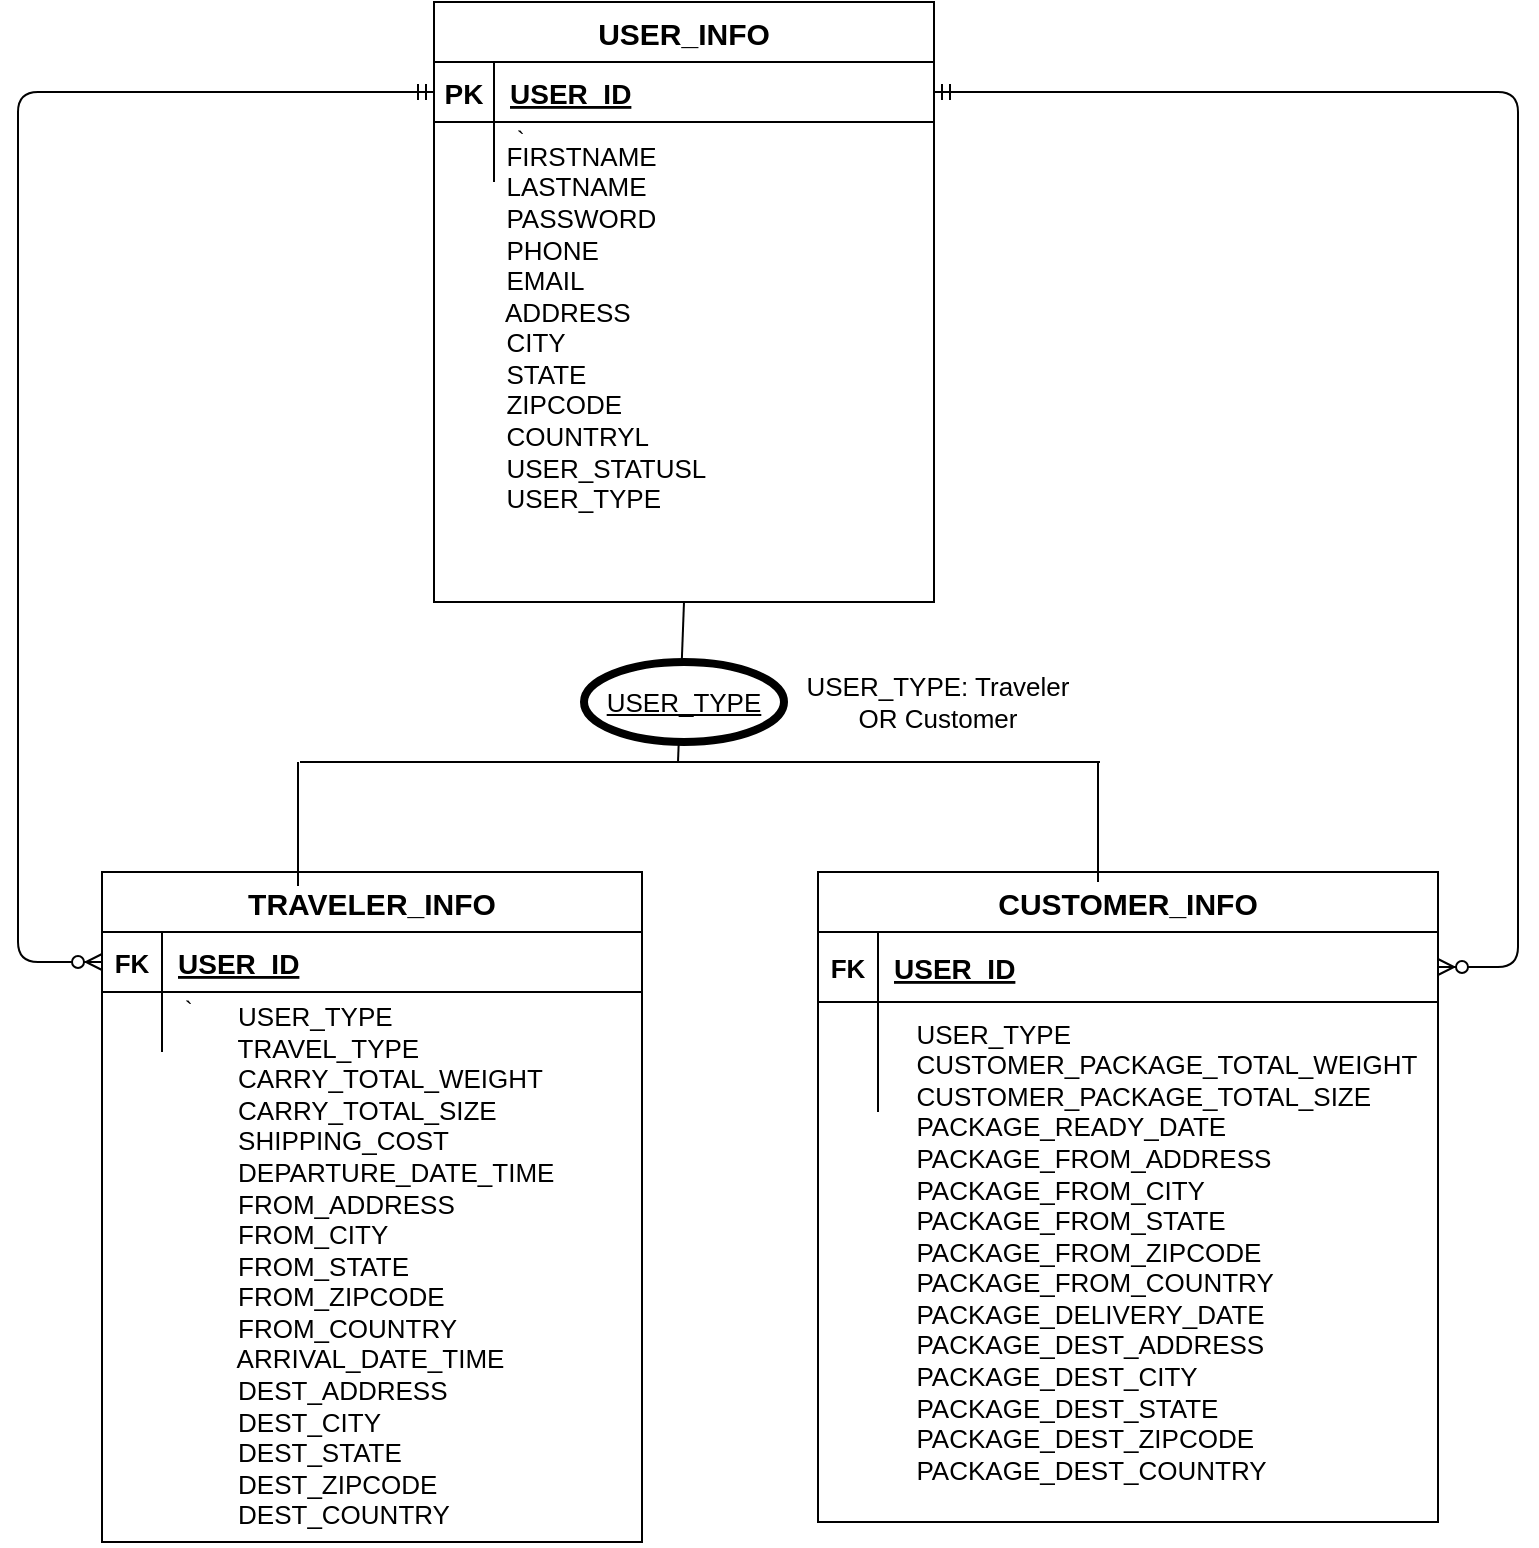 <mxfile version="14.5.1" type="device"><diagram id="R2lEEEUBdFMjLlhIrx00" name="Page-1"><mxGraphModel dx="946" dy="605" grid="1" gridSize="10" guides="1" tooltips="1" connect="1" arrows="1" fold="1" page="1" pageScale="1" pageWidth="850" pageHeight="1100" math="0" shadow="0" extFonts="Permanent Marker^https://fonts.googleapis.com/css?family=Permanent+Marker"><root><mxCell id="0"/><mxCell id="1" parent="0"/><mxCell id="C-vyLk0tnHw3VtMMgP7b-2" value="CUSTOMER_INFO" style="shape=table;startSize=30;container=1;collapsible=1;childLayout=tableLayout;fixedRows=1;rowLines=0;fontStyle=1;align=center;resizeLast=1;fontSize=15;" parent="1" vertex="1"><mxGeometry x="470" y="575" width="310" height="325" as="geometry"/></mxCell><mxCell id="C-vyLk0tnHw3VtMMgP7b-3" value="" style="shape=partialRectangle;collapsible=0;dropTarget=0;pointerEvents=0;fillColor=none;points=[[0,0.5],[1,0.5]];portConstraint=eastwest;top=0;left=0;right=0;bottom=1;" parent="C-vyLk0tnHw3VtMMgP7b-2" vertex="1"><mxGeometry y="30" width="310" height="35" as="geometry"/></mxCell><mxCell id="C-vyLk0tnHw3VtMMgP7b-4" value="FK" style="shape=partialRectangle;overflow=hidden;connectable=0;fillColor=none;top=0;left=0;bottom=0;right=0;fontStyle=1;fontSize=13;" parent="C-vyLk0tnHw3VtMMgP7b-3" vertex="1"><mxGeometry width="30" height="35" as="geometry"/></mxCell><mxCell id="C-vyLk0tnHw3VtMMgP7b-5" value="USER_ID" style="shape=partialRectangle;overflow=hidden;connectable=0;fillColor=none;top=0;left=0;bottom=0;right=0;align=left;spacingLeft=6;fontStyle=5;fontSize=14;" parent="C-vyLk0tnHw3VtMMgP7b-3" vertex="1"><mxGeometry x="30" width="280" height="35" as="geometry"/></mxCell><mxCell id="C-vyLk0tnHw3VtMMgP7b-6" value="" style="shape=partialRectangle;collapsible=0;dropTarget=0;pointerEvents=0;fillColor=none;points=[[0,0.5],[1,0.5]];portConstraint=eastwest;top=0;left=0;right=0;bottom=0;" parent="C-vyLk0tnHw3VtMMgP7b-2" vertex="1"><mxGeometry y="65" width="310" height="25" as="geometry"/></mxCell><mxCell id="C-vyLk0tnHw3VtMMgP7b-7" value="" style="shape=partialRectangle;overflow=hidden;connectable=0;fillColor=none;top=0;left=0;bottom=0;right=0;" parent="C-vyLk0tnHw3VtMMgP7b-6" vertex="1"><mxGeometry width="30" height="25" as="geometry"/></mxCell><mxCell id="C-vyLk0tnHw3VtMMgP7b-8" value="" style="shape=partialRectangle;overflow=hidden;connectable=0;fillColor=none;top=0;left=0;bottom=0;right=0;align=left;spacingLeft=6;" parent="C-vyLk0tnHw3VtMMgP7b-6" vertex="1"><mxGeometry x="30" width="280" height="25" as="geometry"/></mxCell><mxCell id="C-vyLk0tnHw3VtMMgP7b-9" value="" style="shape=partialRectangle;collapsible=0;dropTarget=0;pointerEvents=0;fillColor=none;points=[[0,0.5],[1,0.5]];portConstraint=eastwest;top=0;left=0;right=0;bottom=0;" parent="C-vyLk0tnHw3VtMMgP7b-2" vertex="1"><mxGeometry y="90" width="310" height="30" as="geometry"/></mxCell><mxCell id="C-vyLk0tnHw3VtMMgP7b-10" value="" style="shape=partialRectangle;overflow=hidden;connectable=0;fillColor=none;top=0;left=0;bottom=0;right=0;" parent="C-vyLk0tnHw3VtMMgP7b-9" vertex="1"><mxGeometry width="30" height="30" as="geometry"/></mxCell><mxCell id="C-vyLk0tnHw3VtMMgP7b-11" value="" style="shape=partialRectangle;overflow=hidden;connectable=0;fillColor=none;top=0;left=0;bottom=0;right=0;align=left;spacingLeft=6;" parent="C-vyLk0tnHw3VtMMgP7b-9" vertex="1"><mxGeometry x="30" width="280" height="30" as="geometry"/></mxCell><mxCell id="C-vyLk0tnHw3VtMMgP7b-23" value="USER_INFO" style="shape=table;startSize=30;container=1;collapsible=1;childLayout=tableLayout;fixedRows=1;rowLines=0;fontStyle=1;align=center;resizeLast=1;fontSize=15;" parent="1" vertex="1"><mxGeometry x="278" y="140" width="250" height="300" as="geometry"/></mxCell><mxCell id="C-vyLk0tnHw3VtMMgP7b-24" value="" style="shape=partialRectangle;collapsible=0;dropTarget=0;pointerEvents=0;fillColor=none;points=[[0,0.5],[1,0.5]];portConstraint=eastwest;top=0;left=0;right=0;bottom=1;" parent="C-vyLk0tnHw3VtMMgP7b-23" vertex="1"><mxGeometry y="30" width="250" height="30" as="geometry"/></mxCell><mxCell id="C-vyLk0tnHw3VtMMgP7b-25" value="PK" style="shape=partialRectangle;overflow=hidden;connectable=0;fillColor=none;top=0;left=0;bottom=0;right=0;fontStyle=1;strokeWidth=4;fontSize=14;" parent="C-vyLk0tnHw3VtMMgP7b-24" vertex="1"><mxGeometry width="30" height="30" as="geometry"/></mxCell><mxCell id="C-vyLk0tnHw3VtMMgP7b-26" value="USER_ID" style="shape=partialRectangle;overflow=hidden;connectable=0;fillColor=none;top=0;left=0;bottom=0;right=0;align=left;spacingLeft=6;fontStyle=5;fontSize=14;" parent="C-vyLk0tnHw3VtMMgP7b-24" vertex="1"><mxGeometry x="30" width="220" height="30" as="geometry"/></mxCell><mxCell id="C-vyLk0tnHw3VtMMgP7b-27" value="" style="shape=partialRectangle;collapsible=0;dropTarget=0;pointerEvents=0;fillColor=none;points=[[0,0.5],[1,0.5]];portConstraint=eastwest;top=0;left=0;right=0;bottom=0;" parent="C-vyLk0tnHw3VtMMgP7b-23" vertex="1"><mxGeometry y="60" width="250" height="30" as="geometry"/></mxCell><mxCell id="C-vyLk0tnHw3VtMMgP7b-28" value="" style="shape=partialRectangle;overflow=hidden;connectable=0;fillColor=none;top=0;left=0;bottom=0;right=0;" parent="C-vyLk0tnHw3VtMMgP7b-27" vertex="1"><mxGeometry width="30" height="30" as="geometry"/></mxCell><mxCell id="C-vyLk0tnHw3VtMMgP7b-29" value=" `&#10;&#10;&#10;&#10;&#10;&#10;&#10;&#10;&#10;&#10;&#10;&#10;USER_ID` int(11) NOT NULL,&#10;  `FIRSTNAME` varchar(30) DEFAULT NULL,&#10;  `LASTNAME` varchar(30) DEFAULT NULL,&#10;  `PASSWORD` varchar(30) DEFAULT NULL,&#10;  `PHONE` varchar(12) DEFAULT NULL,&#10;  `EMAIL` varchar(50) DEFAULT NULL,&#10;  `ADDRESS` varchar(100) NOT NULL,&#10;  `CITY` varchar(100) NOT NULL,&#10;  `STATE` varchar(30) NOT NULL,&#10;  `ZIPCODE` int(6) NOT NULL,&#10;  `COUNTRY` varchar(50) NOT NULL,&#10;  `USER_STATUS` varchar(30) NOT NULL,&#10;  `USER_TYPE` varchar(30) NOT NULL" style="shape=partialRectangle;overflow=hidden;connectable=0;fillColor=none;top=0;left=0;bottom=0;right=0;align=left;spacingLeft=6;" parent="C-vyLk0tnHw3VtMMgP7b-27" vertex="1"><mxGeometry x="30" width="220" height="30" as="geometry"/></mxCell><mxCell id="784vNW-wrtIqRNXoe3-k-1" value="&lt;div style=&quot;font-size: 13px&quot;&gt;&lt;font style=&quot;font-size: 13px&quot;&gt;&lt;br&gt;&lt;/font&gt;&lt;/div&gt;&lt;div style=&quot;font-size: 13px&quot;&gt;&lt;font style=&quot;font-size: 13px&quot;&gt;&amp;nbsp; FIRSTNAME&lt;/font&gt;&lt;/div&gt;&lt;div style=&quot;font-size: 13px&quot;&gt;&lt;font style=&quot;font-size: 13px&quot;&gt;&amp;nbsp; LASTNAME&lt;/font&gt;&lt;/div&gt;&lt;div style=&quot;font-size: 13px&quot;&gt;&lt;font style=&quot;font-size: 13px&quot;&gt;&amp;nbsp; PASSWORD&amp;nbsp;&lt;/font&gt;&lt;/div&gt;&lt;div style=&quot;font-size: 13px&quot;&gt;&lt;font style=&quot;font-size: 13px&quot;&gt;&amp;nbsp; PHONE&lt;/font&gt;&lt;/div&gt;&lt;div style=&quot;font-size: 13px&quot;&gt;&lt;font style=&quot;font-size: 13px&quot;&gt;&amp;nbsp; EMAIL&lt;/font&gt;&lt;/div&gt;&lt;div style=&quot;font-size: 13px&quot;&gt;&lt;font style=&quot;font-size: 13px&quot;&gt;&amp;nbsp; ADDRESS&lt;/font&gt;&lt;/div&gt;&lt;div style=&quot;font-size: 13px&quot;&gt;&lt;font style=&quot;font-size: 13px&quot;&gt;&amp;nbsp; CITY&lt;/font&gt;&lt;/div&gt;&lt;div style=&quot;font-size: 13px&quot;&gt;&lt;font style=&quot;font-size: 13px&quot;&gt;&amp;nbsp; STATE&lt;/font&gt;&lt;/div&gt;&lt;div style=&quot;font-size: 13px&quot;&gt;&lt;font style=&quot;font-size: 13px&quot;&gt;&amp;nbsp; ZIPCODE&lt;/font&gt;&lt;/div&gt;&lt;div style=&quot;font-size: 13px&quot;&gt;&lt;font style=&quot;font-size: 13px&quot;&gt;&amp;nbsp; COUNTRYL&lt;/font&gt;&lt;/div&gt;&lt;div style=&quot;font-size: 13px&quot;&gt;&lt;font style=&quot;font-size: 13px&quot;&gt;&amp;nbsp; USER_STATUSL&lt;/font&gt;&lt;/div&gt;&lt;div style=&quot;font-size: 13px&quot;&gt;&lt;font style=&quot;font-size: 13px&quot;&gt;&amp;nbsp; USER_TYPE&lt;/font&gt;&lt;/div&gt;" style="text;html=1;align=left;verticalAlign=middle;resizable=0;points=[];autosize=1;" vertex="1" parent="1"><mxGeometry x="305" y="200" width="120" height="190" as="geometry"/></mxCell><mxCell id="784vNW-wrtIqRNXoe3-k-4" value="TRAVELER_INFO" style="shape=table;startSize=30;container=1;collapsible=1;childLayout=tableLayout;fixedRows=1;rowLines=0;fontStyle=1;align=center;resizeLast=1;fontSize=15;" vertex="1" parent="1"><mxGeometry x="112" y="575" width="270" height="335" as="geometry"/></mxCell><mxCell id="784vNW-wrtIqRNXoe3-k-5" value="" style="shape=partialRectangle;collapsible=0;dropTarget=0;pointerEvents=0;fillColor=none;points=[[0,0.5],[1,0.5]];portConstraint=eastwest;top=0;left=0;right=0;bottom=1;" vertex="1" parent="784vNW-wrtIqRNXoe3-k-4"><mxGeometry y="30" width="270" height="30" as="geometry"/></mxCell><mxCell id="784vNW-wrtIqRNXoe3-k-6" value="FK" style="shape=partialRectangle;overflow=hidden;connectable=0;fillColor=none;top=0;left=0;bottom=0;right=0;fontStyle=1;strokeWidth=4;fontSize=13;" vertex="1" parent="784vNW-wrtIqRNXoe3-k-5"><mxGeometry width="30" height="30" as="geometry"/></mxCell><mxCell id="784vNW-wrtIqRNXoe3-k-7" value="USER_ID" style="shape=partialRectangle;overflow=hidden;connectable=0;fillColor=none;top=0;left=0;bottom=0;right=0;align=left;spacingLeft=6;fontStyle=5;fontSize=14;" vertex="1" parent="784vNW-wrtIqRNXoe3-k-5"><mxGeometry x="30" width="240" height="30" as="geometry"/></mxCell><mxCell id="784vNW-wrtIqRNXoe3-k-8" value="" style="shape=partialRectangle;collapsible=0;dropTarget=0;pointerEvents=0;fillColor=none;points=[[0,0.5],[1,0.5]];portConstraint=eastwest;top=0;left=0;right=0;bottom=0;" vertex="1" parent="784vNW-wrtIqRNXoe3-k-4"><mxGeometry y="60" width="270" height="30" as="geometry"/></mxCell><mxCell id="784vNW-wrtIqRNXoe3-k-9" value="" style="shape=partialRectangle;overflow=hidden;connectable=0;fillColor=none;top=0;left=0;bottom=0;right=0;" vertex="1" parent="784vNW-wrtIqRNXoe3-k-8"><mxGeometry width="30" height="30" as="geometry"/></mxCell><mxCell id="784vNW-wrtIqRNXoe3-k-10" value=" `&#10;&#10;&#10;&#10;&#10;&#10;&#10;&#10;&#10;&#10;&#10;&#10;USER_ID` int(11) NOT NULL,&#10;  `FIRSTNAME` varchar(30) DEFAULT NULL,&#10;  `LASTNAME` varchar(30) DEFAULT NULL,&#10;  `PASSWORD` varchar(30) DEFAULT NULL,&#10;  `PHONE` varchar(12) DEFAULT NULL,&#10;  `EMAIL` varchar(50) DEFAULT NULL,&#10;  `ADDRESS` varchar(100) NOT NULL,&#10;  `CITY` varchar(100) NOT NULL,&#10;  `STATE` varchar(30) NOT NULL,&#10;  `ZIPCODE` int(6) NOT NULL,&#10;  `COUNTRY` varchar(50) NOT NULL,&#10;  `USER_STATUS` varchar(30) NOT NULL,&#10;  `USER_TYPE` varchar(30) NOT NULL" style="shape=partialRectangle;overflow=hidden;connectable=0;fillColor=none;top=0;left=0;bottom=0;right=0;align=left;spacingLeft=6;" vertex="1" parent="784vNW-wrtIqRNXoe3-k-8"><mxGeometry x="30" width="240" height="30" as="geometry"/></mxCell><mxCell id="784vNW-wrtIqRNXoe3-k-11" value="&lt;span style=&quot;color: rgba(0 , 0 , 0 , 0) ; font-family: monospace ; font-size: 0px&quot;&gt;%3CmxGraphModel%3E%3Croot%3E%3CmxCell%20id%3D%220%22%2F%3E%3CmxCell%20id%3D%221%22%20parent%3D%220%22%2F%3E%3CmxCell%20id%3D%222%22%20value%3D%22%26lt%3Bdiv%20style%3D%26quot%3Bfont-size%3A%2013px%26quot%3B%26gt%3B%26lt%3Bfont%20style%3D%26quot%3Bfont-size%3A%2013px%26quot%3B%26gt%3B%26lt%3Bbr%26gt%3B%26lt%3B%2Ffont%26gt%3B%26lt%3B%2Fdiv%26gt%3B%26lt%3Bdiv%20style%3D%26quot%3Bfont-size%3A%2013px%26quot%3B%26gt%3B%26lt%3Bfont%20style%3D%26quot%3Bfont-size%3A%2013px%26quot%3B%26gt%3B%26amp%3Bnbsp%3B%20FIRSTNAME%26lt%3B%2Ffont%26gt%3B%26lt%3B%2Fdiv%26gt%3B%26lt%3Bdiv%20style%3D%26quot%3Bfont-size%3A%2013px%26quot%3B%26gt%3B%26lt%3Bfont%20style%3D%26quot%3Bfont-size%3A%2013px%26quot%3B%26gt%3B%26amp%3Bnbsp%3B%20LASTNAME%26lt%3B%2Ffont%26gt%3B%26lt%3B%2Fdiv%26gt%3B%26lt%3Bdiv%20style%3D%26quot%3Bfont-size%3A%2013px%26quot%3B%26gt%3B%26lt%3Bfont%20style%3D%26quot%3Bfont-size%3A%2013px%26quot%3B%26gt%3B%26amp%3Bnbsp%3B%20PASSWORD%26amp%3Bnbsp%3B%26lt%3B%2Ffont%26gt%3B%26lt%3B%2Fdiv%26gt%3B%26lt%3Bdiv%20style%3D%26quot%3Bfont-size%3A%2013px%26quot%3B%26gt%3B%26lt%3Bfont%20style%3D%26quot%3Bfont-size%3A%2013px%26quot%3B%26gt%3B%26amp%3Bnbsp%3B%20PHONE%26lt%3B%2Ffont%26gt%3B%26lt%3B%2Fdiv%26gt%3B%26lt%3Bdiv%20style%3D%26quot%3Bfont-size%3A%2013px%26quot%3B%26gt%3B%26lt%3Bfont%20style%3D%26quot%3Bfont-size%3A%2013px%26quot%3B%26gt%3B%26amp%3Bnbsp%3B%20EMAIL%26lt%3B%2Ffont%26gt%3B%26lt%3B%2Fdiv%26gt%3B%26lt%3Bdiv%20style%3D%26quot%3Bfont-size%3A%2013px%26quot%3B%26gt%3B%26lt%3Bfont%20style%3D%26quot%3Bfont-size%3A%2013px%26quot%3B%26gt%3B%26amp%3Bnbsp%3B%20ADDRESS%60%26lt%3B%2Ffont%26gt%3B%26lt%3B%2Fdiv%26gt%3B%26lt%3Bdiv%20style%3D%26quot%3Bfont-size%3A%2013px%26quot%3B%26gt%3B%26lt%3Bfont%20style%3D%26quot%3Bfont-size%3A%2013px%26quot%3B%26gt%3B%26amp%3Bnbsp%3B%20CITY%26lt%3B%2Ffont%26gt%3B%26lt%3B%2Fdiv%26gt%3B%26lt%3Bdiv%20style%3D%26quot%3Bfont-size%3A%2013px%26quot%3B%26gt%3B%26lt%3Bfont%20style%3D%26quot%3Bfont-size%3A%2013px%26quot%3B%26gt%3B%26amp%3Bnbsp%3B%20STATE%60%26lt%3B%2Ffont%26gt%3B%26lt%3B%2Fdiv%26gt%3B%26lt%3Bdiv%20style%3D%26quot%3Bfont-size%3A%2013px%26quot%3B%26gt%3B%26lt%3Bfont%20style%3D%26quot%3Bfont-size%3A%2013px%26quot%3B%26gt%3B%26amp%3Bnbsp%3B%20ZIPCODE%26lt%3B%2Ffont%26gt%3B%26lt%3B%2Fdiv%26gt%3B%26lt%3Bdiv%20style%3D%26quot%3Bfont-size%3A%2013px%26quot%3B%26gt%3B%26lt%3Bfont%20style%3D%26quot%3Bfont-size%3A%2013px%26quot%3B%26gt%3B%26amp%3Bnbsp%3B%20COUNTRYL%26lt%3B%2Ffont%26gt%3B%26lt%3B%2Fdiv%26gt%3B%26lt%3Bdiv%20style%3D%26quot%3Bfont-size%3A%2013px%26quot%3B%26gt%3B%26lt%3Bfont%20style%3D%26quot%3Bfont-size%3A%2013px%26quot%3B%26gt%3B%26amp%3Bnbsp%3B%20USER_STATUSL%26lt%3B%2Ffont%26gt%3B%26lt%3B%2Fdiv%26gt%3B%26lt%3Bdiv%20style%3D%26quot%3Bfont-size%3A%2013px%26quot%3B%26gt%3B%26lt%3Bfont%20style%3D%26quot%3Bfont-size%3A%2013px%26quot%3B%26gt%3B%26amp%3Bnbsp%3B%20USER_TYPE%26lt%3B%2Ffont%26gt%3B%26lt%3B%2Fdiv%26gt%3B%22%20style%3D%22text%3Bhtml%3D1%3Balign%3Dleft%3BverticalAlign%3Dmiddle%3Bresizable%3D0%3Bpoints%3D%5B%5D%3Bautosize%3D1%3B%22%20vertex%3D%221%22%20parent%3D%221%22%3E%3CmxGeometry%20x%3D%22305%22%20y%3D%22200%22%20width%3D%22120%22%20height%3D%22190%22%20as%3D%22geometry%22%2F%3E%3C%2FmxCell%3E%3C%2Froot%3E%3C%2FmxGraphModel%3E&lt;/span&gt;" style="text;html=1;align=center;verticalAlign=middle;resizable=0;points=[];autosize=1;fontSize=13;" vertex="1" parent="1"><mxGeometry x="220" y="575" width="20" height="30" as="geometry"/></mxCell><mxCell id="784vNW-wrtIqRNXoe3-k-12" value="&lt;div style=&quot;text-align: left&quot;&gt;&lt;/div&gt;&lt;div style=&quot;text-align: left&quot;&gt;&lt;span&gt;&amp;nbsp; USER_TYPE&lt;/span&gt;&lt;/div&gt;&lt;div style=&quot;text-align: left&quot;&gt;&amp;nbsp; TRAVEL_TYPE&lt;/div&gt;&lt;div style=&quot;text-align: left&quot;&gt;&amp;nbsp; CARRY_TOTAL_WEIGHT&lt;/div&gt;&lt;div style=&quot;text-align: left&quot;&gt;&amp;nbsp; CARRY_TOTAL_SIZE&lt;/div&gt;&lt;div style=&quot;text-align: left&quot;&gt;&amp;nbsp; SHIPPING_COST&lt;/div&gt;&lt;div style=&quot;text-align: left&quot;&gt;&amp;nbsp; DEPARTURE_DATE_TIME&lt;br&gt;&lt;/div&gt;&lt;div&gt;&lt;div style=&quot;text-align: left&quot;&gt;&amp;nbsp; FROM_ADDRESS&lt;/div&gt;&lt;div style=&quot;text-align: left&quot;&gt;&amp;nbsp; FROM_CITY&lt;/div&gt;&lt;div style=&quot;text-align: left&quot;&gt;&amp;nbsp; FROM_STATE&lt;/div&gt;&lt;div style=&quot;text-align: left&quot;&gt;&amp;nbsp; FROM_ZIPCODE&lt;/div&gt;&lt;div style=&quot;text-align: left&quot;&gt;&amp;nbsp; FROM_COUNTRY&lt;/div&gt;&lt;/div&gt;&lt;div style=&quot;text-align: left&quot;&gt;&amp;nbsp; ARRIVAL_DATE_TIME&amp;nbsp;&amp;nbsp;&lt;/div&gt;&lt;div style=&quot;text-align: left&quot;&gt;&amp;nbsp; DEST_ADDRESS&lt;/div&gt;&lt;div style=&quot;text-align: left&quot;&gt;&amp;nbsp; DEST_CITY&lt;/div&gt;&lt;div style=&quot;text-align: left&quot;&gt;&amp;nbsp; DEST_STATE&lt;/div&gt;&lt;div style=&quot;text-align: left&quot;&gt;&amp;nbsp; DEST_ZIPCODE&lt;/div&gt;&lt;div style=&quot;text-align: left&quot;&gt;&amp;nbsp; DEST_COUNTRY&lt;/div&gt;" style="text;html=1;align=center;verticalAlign=middle;resizable=0;points=[];autosize=1;fontSize=13;" vertex="1" parent="1"><mxGeometry x="165" y="632" width="180" height="280" as="geometry"/></mxCell><mxCell id="784vNW-wrtIqRNXoe3-k-13" value="&lt;div&gt;&amp;nbsp; USER_TYPE&lt;/div&gt;&lt;div&gt;&amp;nbsp; CUSTOMER_PACKAGE_TOTAL_WEIGHT&lt;/div&gt;&lt;div&gt;&amp;nbsp; CUSTOMER_PACKAGE_TOTAL_SIZE&lt;/div&gt;&lt;div&gt;&lt;div&gt;&amp;nbsp; PACKAGE_READY_DATE&lt;/div&gt;&lt;div&gt;&amp;nbsp; PACKAGE_FROM_ADDRESS&lt;/div&gt;&lt;div&gt;&amp;nbsp; PACKAGE_FROM_CITY&lt;/div&gt;&lt;div&gt;&amp;nbsp; PACKAGE_FROM_STATE&lt;/div&gt;&lt;div&gt;&amp;nbsp; PACKAGE_FROM_ZIPCODE&lt;/div&gt;&lt;div&gt;&amp;nbsp; PACKAGE_FROM_COUNTRY&lt;/div&gt;&lt;div&gt;&amp;nbsp; PACKAGE_DELIVERY_DATE&lt;/div&gt;&lt;/div&gt;&lt;div&gt;&amp;nbsp; PACKAGE_DEST_ADDRESS&lt;/div&gt;&lt;div&gt;&amp;nbsp; PACKAGE_DEST_CITY&lt;/div&gt;&lt;div&gt;&amp;nbsp; PACKAGE_DEST_STATE&lt;/div&gt;&lt;div&gt;&amp;nbsp; PACKAGE_DEST_ZIPCODE&lt;/div&gt;&lt;div&gt;&amp;nbsp; PACKAGE_DEST_COUNTRY&lt;/div&gt;" style="text;html=1;align=left;verticalAlign=middle;resizable=0;points=[];autosize=1;fontSize=13;" vertex="1" parent="1"><mxGeometry x="510" y="640" width="270" height="250" as="geometry"/></mxCell><mxCell id="784vNW-wrtIqRNXoe3-k-16" value="" style="edgeStyle=elbowEdgeStyle;fontSize=12;html=1;endArrow=ERzeroToMany;startArrow=ERmandOne;exitX=0;exitY=0.5;exitDx=0;exitDy=0;" edge="1" parent="1" source="C-vyLk0tnHw3VtMMgP7b-24" target="784vNW-wrtIqRNXoe3-k-5"><mxGeometry width="100" height="100" relative="1" as="geometry"><mxPoint x="190" y="190" as="sourcePoint"/><mxPoint x="70" y="450" as="targetPoint"/><Array as="points"><mxPoint x="70" y="515"/><mxPoint x="160" y="343"/></Array></mxGeometry></mxCell><mxCell id="784vNW-wrtIqRNXoe3-k-17" value="" style="edgeStyle=elbowEdgeStyle;fontSize=12;html=1;endArrow=ERzeroToMany;startArrow=ERmandOne;exitX=1;exitY=0.5;exitDx=0;exitDy=0;entryX=1;entryY=0.5;entryDx=0;entryDy=0;" edge="1" parent="1" source="C-vyLk0tnHw3VtMMgP7b-24" target="C-vyLk0tnHw3VtMMgP7b-3"><mxGeometry width="100" height="100" relative="1" as="geometry"><mxPoint x="560" y="280" as="sourcePoint"/><mxPoint x="800" y="430" as="targetPoint"/><Array as="points"><mxPoint x="820" y="350"/></Array></mxGeometry></mxCell><mxCell id="784vNW-wrtIqRNXoe3-k-19" value="" style="endArrow=none;html=1;fontSize=13;" edge="1" parent="1"><mxGeometry width="50" height="50" relative="1" as="geometry"><mxPoint x="211" y="520" as="sourcePoint"/><mxPoint x="611" y="520" as="targetPoint"/></mxGeometry></mxCell><mxCell id="784vNW-wrtIqRNXoe3-k-20" value="" style="endArrow=none;html=1;fontSize=13;exitX=0.363;exitY=0.021;exitDx=0;exitDy=0;exitPerimeter=0;" edge="1" parent="1" source="784vNW-wrtIqRNXoe3-k-4"><mxGeometry width="50" height="50" relative="1" as="geometry"><mxPoint x="440" y="590" as="sourcePoint"/><mxPoint x="210" y="520" as="targetPoint"/></mxGeometry></mxCell><mxCell id="784vNW-wrtIqRNXoe3-k-21" value="" style="endArrow=none;html=1;fontSize=13;exitX=0.363;exitY=0.021;exitDx=0;exitDy=0;exitPerimeter=0;" edge="1" parent="1"><mxGeometry width="50" height="50" relative="1" as="geometry"><mxPoint x="610.01" y="580.04" as="sourcePoint"/><mxPoint x="610" y="520" as="targetPoint"/></mxGeometry></mxCell><mxCell id="784vNW-wrtIqRNXoe3-k-22" value="" style="endArrow=none;html=1;fontSize=13;entryX=0.5;entryY=1;entryDx=0;entryDy=0;" edge="1" parent="1" target="C-vyLk0tnHw3VtMMgP7b-23"><mxGeometry width="50" height="50" relative="1" as="geometry"><mxPoint x="400" y="520" as="sourcePoint"/><mxPoint x="490" y="540" as="targetPoint"/></mxGeometry></mxCell><mxCell id="784vNW-wrtIqRNXoe3-k-23" value="USER_TYPE" style="ellipse;whiteSpace=wrap;html=1;align=center;fontStyle=4;strokeWidth=4;fontSize=13;" vertex="1" parent="1"><mxGeometry x="353" y="470" width="100" height="40" as="geometry"/></mxCell><mxCell id="784vNW-wrtIqRNXoe3-k-24" value="USER_TYPE: Traveler OR Customer" style="text;html=1;strokeColor=none;fillColor=none;align=center;verticalAlign=middle;whiteSpace=wrap;rounded=0;fontSize=13;" vertex="1" parent="1"><mxGeometry x="460" y="470" width="140" height="40" as="geometry"/></mxCell></root></mxGraphModel></diagram></mxfile>